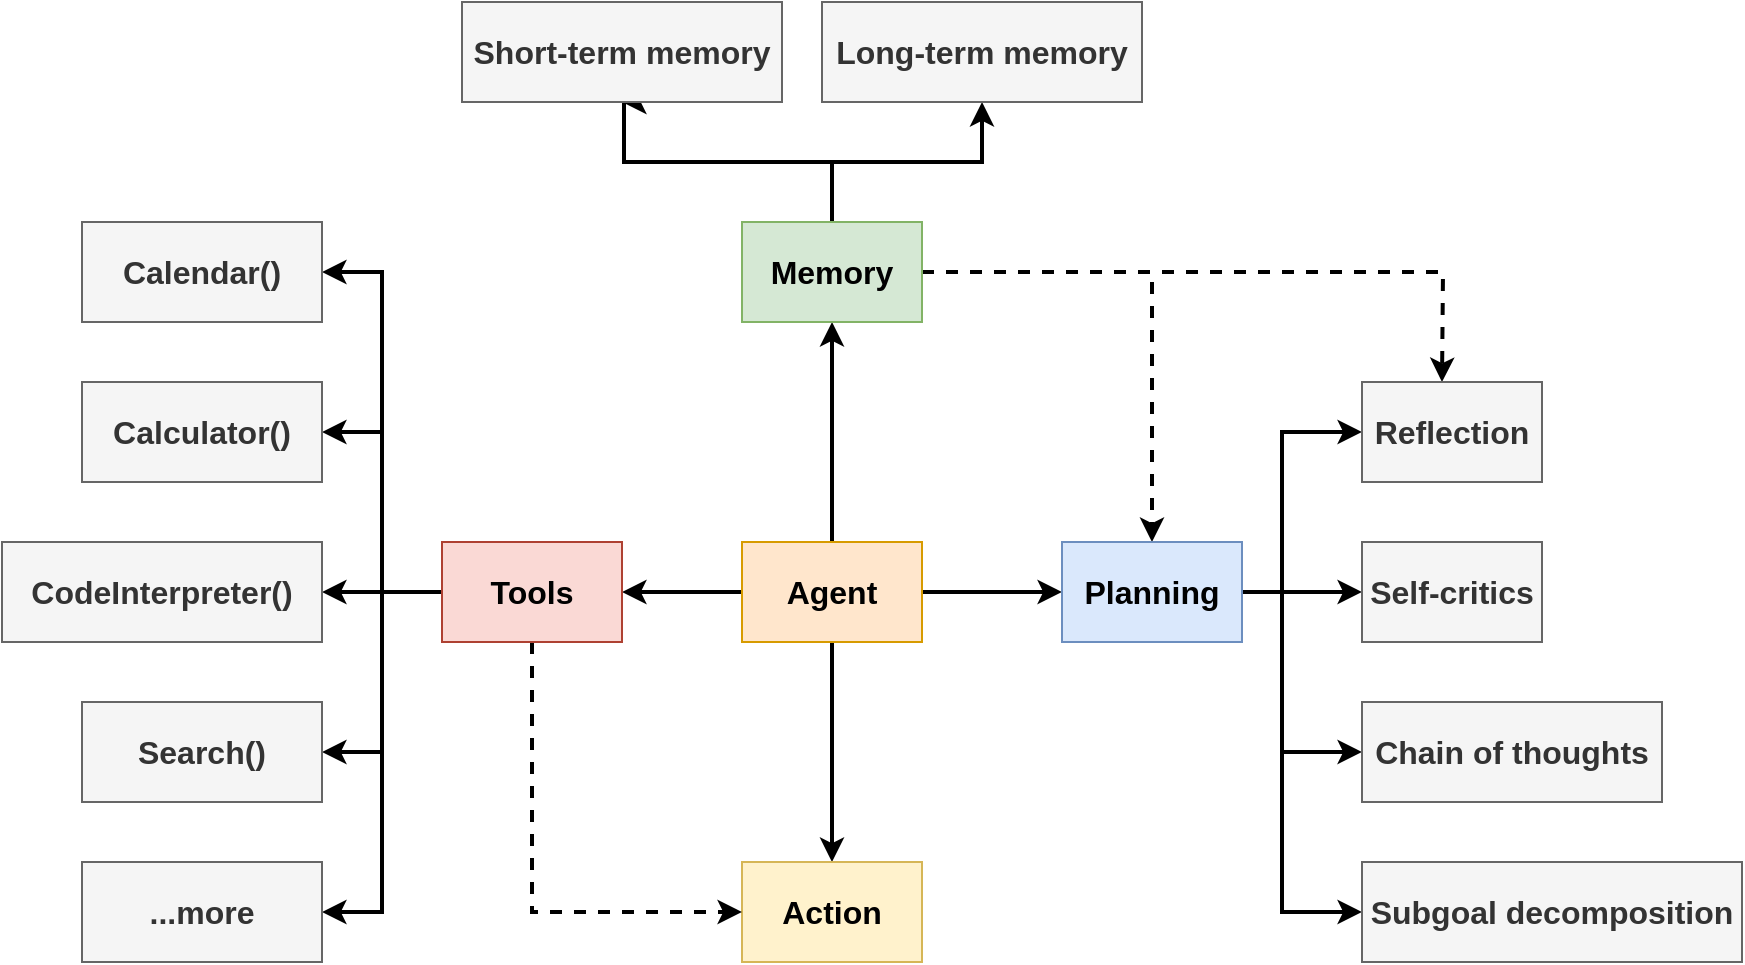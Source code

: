 <mxfile version="26.2.12">
  <diagram name="第 1 页" id="EfFTAdWADrmT_aTTTDZ3">
    <mxGraphModel dx="1300" dy="755" grid="1" gridSize="10" guides="1" tooltips="1" connect="1" arrows="1" fold="1" page="1" pageScale="1" pageWidth="2339" pageHeight="3300" math="0" shadow="0">
      <root>
        <mxCell id="0" />
        <mxCell id="1" parent="0" />
        <mxCell id="aGGT2a-vTe6UbX_VzyYa-18" value="" style="edgeStyle=orthogonalEdgeStyle;rounded=0;orthogonalLoop=1;jettySize=auto;html=1;strokeWidth=2;" edge="1" parent="1" source="aGGT2a-vTe6UbX_VzyYa-1" target="aGGT2a-vTe6UbX_VzyYa-2">
          <mxGeometry relative="1" as="geometry" />
        </mxCell>
        <mxCell id="aGGT2a-vTe6UbX_VzyYa-19" value="" style="edgeStyle=orthogonalEdgeStyle;rounded=0;orthogonalLoop=1;jettySize=auto;html=1;strokeWidth=2;" edge="1" parent="1" source="aGGT2a-vTe6UbX_VzyYa-1" target="aGGT2a-vTe6UbX_VzyYa-5">
          <mxGeometry relative="1" as="geometry" />
        </mxCell>
        <mxCell id="aGGT2a-vTe6UbX_VzyYa-20" value="" style="edgeStyle=orthogonalEdgeStyle;rounded=0;orthogonalLoop=1;jettySize=auto;html=1;strokeWidth=2;" edge="1" parent="1" source="aGGT2a-vTe6UbX_VzyYa-1" target="aGGT2a-vTe6UbX_VzyYa-3">
          <mxGeometry relative="1" as="geometry" />
        </mxCell>
        <mxCell id="aGGT2a-vTe6UbX_VzyYa-21" value="" style="edgeStyle=orthogonalEdgeStyle;rounded=0;orthogonalLoop=1;jettySize=auto;html=1;strokeWidth=2;" edge="1" parent="1" source="aGGT2a-vTe6UbX_VzyYa-1" target="aGGT2a-vTe6UbX_VzyYa-4">
          <mxGeometry relative="1" as="geometry" />
        </mxCell>
        <mxCell id="aGGT2a-vTe6UbX_VzyYa-1" value="&lt;font style=&quot;font-size: 16px;&quot;&gt;&lt;b&gt;Agent&lt;/b&gt;&lt;/font&gt;" style="rounded=0;whiteSpace=wrap;html=1;fillColor=#ffe6cc;strokeColor=#d79b00;" vertex="1" parent="1">
          <mxGeometry x="540" y="400" width="90" height="50" as="geometry" />
        </mxCell>
        <mxCell id="aGGT2a-vTe6UbX_VzyYa-44" value="" style="edgeStyle=orthogonalEdgeStyle;rounded=0;orthogonalLoop=1;jettySize=auto;html=1;strokeWidth=2;dashed=1;" edge="1" parent="1" source="aGGT2a-vTe6UbX_VzyYa-2">
          <mxGeometry relative="1" as="geometry">
            <mxPoint x="890" y="320" as="targetPoint" />
          </mxGeometry>
        </mxCell>
        <mxCell id="aGGT2a-vTe6UbX_VzyYa-45" value="" style="edgeStyle=orthogonalEdgeStyle;rounded=0;orthogonalLoop=1;jettySize=auto;html=1;entryX=0.5;entryY=0;entryDx=0;entryDy=0;strokeWidth=2;dashed=1;" edge="1" parent="1" source="aGGT2a-vTe6UbX_VzyYa-2" target="aGGT2a-vTe6UbX_VzyYa-3">
          <mxGeometry relative="1" as="geometry" />
        </mxCell>
        <mxCell id="aGGT2a-vTe6UbX_VzyYa-46" value="" style="edgeStyle=orthogonalEdgeStyle;rounded=0;orthogonalLoop=1;jettySize=auto;html=1;strokeWidth=2;" edge="1" parent="1" source="aGGT2a-vTe6UbX_VzyYa-2" target="aGGT2a-vTe6UbX_VzyYa-7">
          <mxGeometry relative="1" as="geometry" />
        </mxCell>
        <mxCell id="aGGT2a-vTe6UbX_VzyYa-48" value="" style="edgeStyle=orthogonalEdgeStyle;rounded=0;orthogonalLoop=1;jettySize=auto;html=1;strokeWidth=2;" edge="1" parent="1" source="aGGT2a-vTe6UbX_VzyYa-2">
          <mxGeometry relative="1" as="geometry">
            <mxPoint x="480" y="180" as="targetPoint" />
            <Array as="points">
              <mxPoint x="585" y="210" />
              <mxPoint x="481" y="210" />
            </Array>
          </mxGeometry>
        </mxCell>
        <mxCell id="aGGT2a-vTe6UbX_VzyYa-2" value="&lt;font style=&quot;font-size: 16px;&quot;&gt;&lt;b&gt;Memory&lt;/b&gt;&lt;/font&gt;" style="rounded=0;whiteSpace=wrap;html=1;fillColor=#d5e8d4;strokeColor=#82b366;" vertex="1" parent="1">
          <mxGeometry x="540" y="240" width="90" height="50" as="geometry" />
        </mxCell>
        <mxCell id="aGGT2a-vTe6UbX_VzyYa-35" value="" style="edgeStyle=orthogonalEdgeStyle;rounded=0;orthogonalLoop=1;jettySize=auto;html=1;strokeWidth=2;" edge="1" parent="1" source="aGGT2a-vTe6UbX_VzyYa-3" target="aGGT2a-vTe6UbX_VzyYa-9">
          <mxGeometry relative="1" as="geometry" />
        </mxCell>
        <mxCell id="aGGT2a-vTe6UbX_VzyYa-37" value="" style="edgeStyle=orthogonalEdgeStyle;rounded=0;orthogonalLoop=1;jettySize=auto;html=1;strokeWidth=2;" edge="1" parent="1" source="aGGT2a-vTe6UbX_VzyYa-3">
          <mxGeometry relative="1" as="geometry">
            <mxPoint x="850" y="345" as="targetPoint" />
            <Array as="points">
              <mxPoint x="810" y="425" />
              <mxPoint x="810" y="345" />
            </Array>
          </mxGeometry>
        </mxCell>
        <mxCell id="aGGT2a-vTe6UbX_VzyYa-39" value="" style="edgeStyle=orthogonalEdgeStyle;rounded=0;orthogonalLoop=1;jettySize=auto;html=1;strokeWidth=2;" edge="1" parent="1" source="aGGT2a-vTe6UbX_VzyYa-3">
          <mxGeometry relative="1" as="geometry">
            <mxPoint x="850" y="505" as="targetPoint" />
            <Array as="points">
              <mxPoint x="810" y="425" />
              <mxPoint x="810" y="505" />
            </Array>
          </mxGeometry>
        </mxCell>
        <mxCell id="aGGT2a-vTe6UbX_VzyYa-41" value="" style="edgeStyle=orthogonalEdgeStyle;rounded=0;orthogonalLoop=1;jettySize=auto;html=1;strokeWidth=2;" edge="1" parent="1" source="aGGT2a-vTe6UbX_VzyYa-3">
          <mxGeometry relative="1" as="geometry">
            <mxPoint x="850" y="585" as="targetPoint" />
            <Array as="points">
              <mxPoint x="810" y="425" />
              <mxPoint x="810" y="585" />
            </Array>
          </mxGeometry>
        </mxCell>
        <mxCell id="aGGT2a-vTe6UbX_VzyYa-3" value="&lt;font style=&quot;font-size: 16px;&quot;&gt;&lt;b&gt;Planning&lt;/b&gt;&lt;/font&gt;" style="rounded=0;whiteSpace=wrap;html=1;fillColor=#dae8fc;strokeColor=#6c8ebf;" vertex="1" parent="1">
          <mxGeometry x="700" y="400" width="90" height="50" as="geometry" />
        </mxCell>
        <mxCell id="aGGT2a-vTe6UbX_VzyYa-4" value="&lt;font style=&quot;font-size: 16px;&quot;&gt;&lt;b&gt;Action&lt;/b&gt;&lt;/font&gt;" style="rounded=0;whiteSpace=wrap;html=1;fillColor=#fff2cc;strokeColor=#d6b656;" vertex="1" parent="1">
          <mxGeometry x="540" y="560" width="90" height="50" as="geometry" />
        </mxCell>
        <mxCell id="aGGT2a-vTe6UbX_VzyYa-25" value="" style="edgeStyle=orthogonalEdgeStyle;rounded=0;orthogonalLoop=1;jettySize=auto;html=1;dashed=1;strokeWidth=2;" edge="1" parent="1" source="aGGT2a-vTe6UbX_VzyYa-5">
          <mxGeometry relative="1" as="geometry">
            <mxPoint x="540" y="585" as="targetPoint" />
            <Array as="points">
              <mxPoint x="435" y="585" />
            </Array>
          </mxGeometry>
        </mxCell>
        <mxCell id="aGGT2a-vTe6UbX_VzyYa-26" value="" style="edgeStyle=orthogonalEdgeStyle;rounded=0;orthogonalLoop=1;jettySize=auto;html=1;strokeWidth=2;" edge="1" parent="1" source="aGGT2a-vTe6UbX_VzyYa-5" target="aGGT2a-vTe6UbX_VzyYa-14">
          <mxGeometry relative="1" as="geometry" />
        </mxCell>
        <mxCell id="aGGT2a-vTe6UbX_VzyYa-28" value="" style="edgeStyle=orthogonalEdgeStyle;rounded=0;orthogonalLoop=1;jettySize=auto;html=1;strokeWidth=2;" edge="1" parent="1" source="aGGT2a-vTe6UbX_VzyYa-5">
          <mxGeometry relative="1" as="geometry">
            <mxPoint x="330" y="265" as="targetPoint" />
            <Array as="points">
              <mxPoint x="360" y="425" />
              <mxPoint x="360" y="265" />
            </Array>
          </mxGeometry>
        </mxCell>
        <mxCell id="aGGT2a-vTe6UbX_VzyYa-30" value="" style="edgeStyle=orthogonalEdgeStyle;rounded=0;orthogonalLoop=1;jettySize=auto;html=1;strokeWidth=2;" edge="1" parent="1" source="aGGT2a-vTe6UbX_VzyYa-5">
          <mxGeometry relative="1" as="geometry">
            <mxPoint x="330" y="345" as="targetPoint" />
            <Array as="points">
              <mxPoint x="360" y="425" />
              <mxPoint x="360" y="345" />
            </Array>
          </mxGeometry>
        </mxCell>
        <mxCell id="aGGT2a-vTe6UbX_VzyYa-32" value="" style="edgeStyle=orthogonalEdgeStyle;rounded=0;orthogonalLoop=1;jettySize=auto;html=1;strokeWidth=2;" edge="1" parent="1" source="aGGT2a-vTe6UbX_VzyYa-5">
          <mxGeometry relative="1" as="geometry">
            <mxPoint x="330" y="505" as="targetPoint" />
            <Array as="points">
              <mxPoint x="360" y="425" />
              <mxPoint x="360" y="505" />
            </Array>
          </mxGeometry>
        </mxCell>
        <mxCell id="aGGT2a-vTe6UbX_VzyYa-34" value="" style="edgeStyle=orthogonalEdgeStyle;rounded=0;orthogonalLoop=1;jettySize=auto;html=1;strokeWidth=2;" edge="1" parent="1" source="aGGT2a-vTe6UbX_VzyYa-5">
          <mxGeometry relative="1" as="geometry">
            <mxPoint x="330" y="585" as="targetPoint" />
            <Array as="points">
              <mxPoint x="360" y="425" />
              <mxPoint x="360" y="585" />
            </Array>
          </mxGeometry>
        </mxCell>
        <mxCell id="aGGT2a-vTe6UbX_VzyYa-5" value="&lt;font style=&quot;font-size: 16px;&quot;&gt;&lt;b&gt;Tools&lt;/b&gt;&lt;/font&gt;" style="rounded=0;whiteSpace=wrap;html=1;fillColor=#fad9d5;strokeColor=#ae4132;" vertex="1" parent="1">
          <mxGeometry x="390" y="400" width="90" height="50" as="geometry" />
        </mxCell>
        <mxCell id="aGGT2a-vTe6UbX_VzyYa-6" value="&lt;font style=&quot;font-size: 16px;&quot;&gt;&lt;b&gt;Short-term memory&lt;/b&gt;&lt;/font&gt;" style="rounded=0;whiteSpace=wrap;html=1;fillColor=#f5f5f5;fontColor=#333333;strokeColor=#666666;" vertex="1" parent="1">
          <mxGeometry x="400" y="130" width="160" height="50" as="geometry" />
        </mxCell>
        <mxCell id="aGGT2a-vTe6UbX_VzyYa-7" value="&lt;font style=&quot;font-size: 16px;&quot;&gt;&lt;b&gt;Long-term memory&lt;/b&gt;&lt;/font&gt;" style="rounded=0;whiteSpace=wrap;html=1;fillColor=#f5f5f5;fontColor=#333333;strokeColor=#666666;" vertex="1" parent="1">
          <mxGeometry x="580" y="130" width="160" height="50" as="geometry" />
        </mxCell>
        <mxCell id="aGGT2a-vTe6UbX_VzyYa-8" value="&lt;font style=&quot;font-size: 16px;&quot;&gt;&lt;b&gt;Reflection&lt;/b&gt;&lt;/font&gt;" style="rounded=0;whiteSpace=wrap;html=1;fillColor=#f5f5f5;fontColor=#333333;strokeColor=#666666;" vertex="1" parent="1">
          <mxGeometry x="850" y="320" width="90" height="50" as="geometry" />
        </mxCell>
        <mxCell id="aGGT2a-vTe6UbX_VzyYa-9" value="&lt;font style=&quot;font-size: 16px;&quot;&gt;&lt;b&gt;Self-critics&lt;/b&gt;&lt;/font&gt;" style="rounded=0;whiteSpace=wrap;html=1;fillColor=#f5f5f5;fontColor=#333333;strokeColor=#666666;" vertex="1" parent="1">
          <mxGeometry x="850" y="400" width="90" height="50" as="geometry" />
        </mxCell>
        <mxCell id="aGGT2a-vTe6UbX_VzyYa-10" value="&lt;font style=&quot;font-size: 16px;&quot;&gt;&lt;b&gt;Chain of thoughts&lt;/b&gt;&lt;/font&gt;" style="rounded=0;whiteSpace=wrap;html=1;fillColor=#f5f5f5;fontColor=#333333;strokeColor=#666666;" vertex="1" parent="1">
          <mxGeometry x="850" y="480" width="150" height="50" as="geometry" />
        </mxCell>
        <mxCell id="aGGT2a-vTe6UbX_VzyYa-11" value="&lt;font style=&quot;font-size: 16px;&quot;&gt;&lt;b&gt;Subgoal decomposition&lt;/b&gt;&lt;/font&gt;" style="rounded=0;whiteSpace=wrap;html=1;fillColor=#f5f5f5;fontColor=#333333;strokeColor=#666666;" vertex="1" parent="1">
          <mxGeometry x="850" y="560" width="190" height="50" as="geometry" />
        </mxCell>
        <mxCell id="aGGT2a-vTe6UbX_VzyYa-12" value="&lt;font style=&quot;font-size: 16px;&quot;&gt;&lt;b&gt;Calendar()&lt;/b&gt;&lt;/font&gt;" style="rounded=0;whiteSpace=wrap;html=1;fillColor=#f5f5f5;fontColor=#333333;strokeColor=#666666;" vertex="1" parent="1">
          <mxGeometry x="210" y="240" width="120" height="50" as="geometry" />
        </mxCell>
        <mxCell id="aGGT2a-vTe6UbX_VzyYa-13" value="&lt;font style=&quot;font-size: 16px;&quot;&gt;&lt;b&gt;Calculator()&lt;/b&gt;&lt;/font&gt;" style="rounded=0;whiteSpace=wrap;html=1;fillColor=#f5f5f5;fontColor=#333333;strokeColor=#666666;" vertex="1" parent="1">
          <mxGeometry x="210" y="320" width="120" height="50" as="geometry" />
        </mxCell>
        <mxCell id="aGGT2a-vTe6UbX_VzyYa-14" value="&lt;font style=&quot;font-size: 16px;&quot;&gt;&lt;b&gt;CodeInterpreter()&lt;/b&gt;&lt;/font&gt;" style="rounded=0;whiteSpace=wrap;html=1;fillColor=#f5f5f5;fontColor=#333333;strokeColor=#666666;" vertex="1" parent="1">
          <mxGeometry x="170" y="400" width="160" height="50" as="geometry" />
        </mxCell>
        <mxCell id="aGGT2a-vTe6UbX_VzyYa-16" value="&lt;font style=&quot;font-size: 16px;&quot;&gt;&lt;b&gt;Search()&lt;/b&gt;&lt;/font&gt;" style="rounded=0;whiteSpace=wrap;html=1;fillColor=#f5f5f5;fontColor=#333333;strokeColor=#666666;" vertex="1" parent="1">
          <mxGeometry x="210" y="480" width="120" height="50" as="geometry" />
        </mxCell>
        <mxCell id="aGGT2a-vTe6UbX_VzyYa-17" value="&lt;font style=&quot;font-size: 16px;&quot;&gt;&lt;b&gt;...more&lt;/b&gt;&lt;/font&gt;" style="rounded=0;whiteSpace=wrap;html=1;fillColor=#f5f5f5;fontColor=#333333;strokeColor=#666666;" vertex="1" parent="1">
          <mxGeometry x="210" y="560" width="120" height="50" as="geometry" />
        </mxCell>
      </root>
    </mxGraphModel>
  </diagram>
</mxfile>
